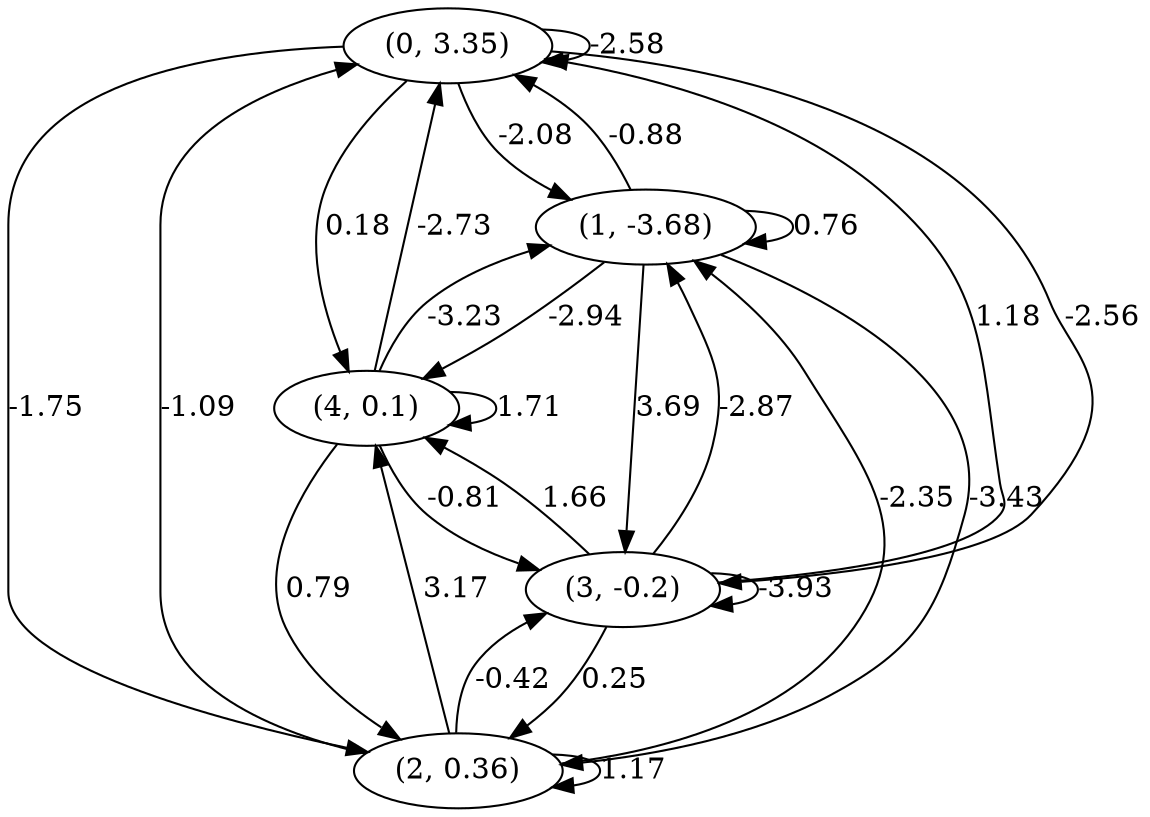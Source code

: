 digraph {
    0 [ label = "(0, 3.35)" ]
    1 [ label = "(1, -3.68)" ]
    2 [ label = "(2, 0.36)" ]
    3 [ label = "(3, -0.2)" ]
    4 [ label = "(4, 0.1)" ]
    0 -> 0 [ label = "-2.58" ]
    1 -> 1 [ label = "0.76" ]
    2 -> 2 [ label = "1.17" ]
    3 -> 3 [ label = "-3.93" ]
    4 -> 4 [ label = "1.71" ]
    1 -> 0 [ label = "-0.88" ]
    2 -> 0 [ label = "-1.09" ]
    3 -> 0 [ label = "1.18" ]
    4 -> 0 [ label = "-2.73" ]
    0 -> 1 [ label = "-2.08" ]
    2 -> 1 [ label = "-2.35" ]
    3 -> 1 [ label = "-2.87" ]
    4 -> 1 [ label = "-3.23" ]
    0 -> 2 [ label = "-1.75" ]
    1 -> 2 [ label = "-3.43" ]
    3 -> 2 [ label = "0.25" ]
    4 -> 2 [ label = "0.79" ]
    0 -> 3 [ label = "-2.56" ]
    1 -> 3 [ label = "3.69" ]
    2 -> 3 [ label = "-0.42" ]
    4 -> 3 [ label = "-0.81" ]
    0 -> 4 [ label = "0.18" ]
    1 -> 4 [ label = "-2.94" ]
    2 -> 4 [ label = "3.17" ]
    3 -> 4 [ label = "1.66" ]
}


